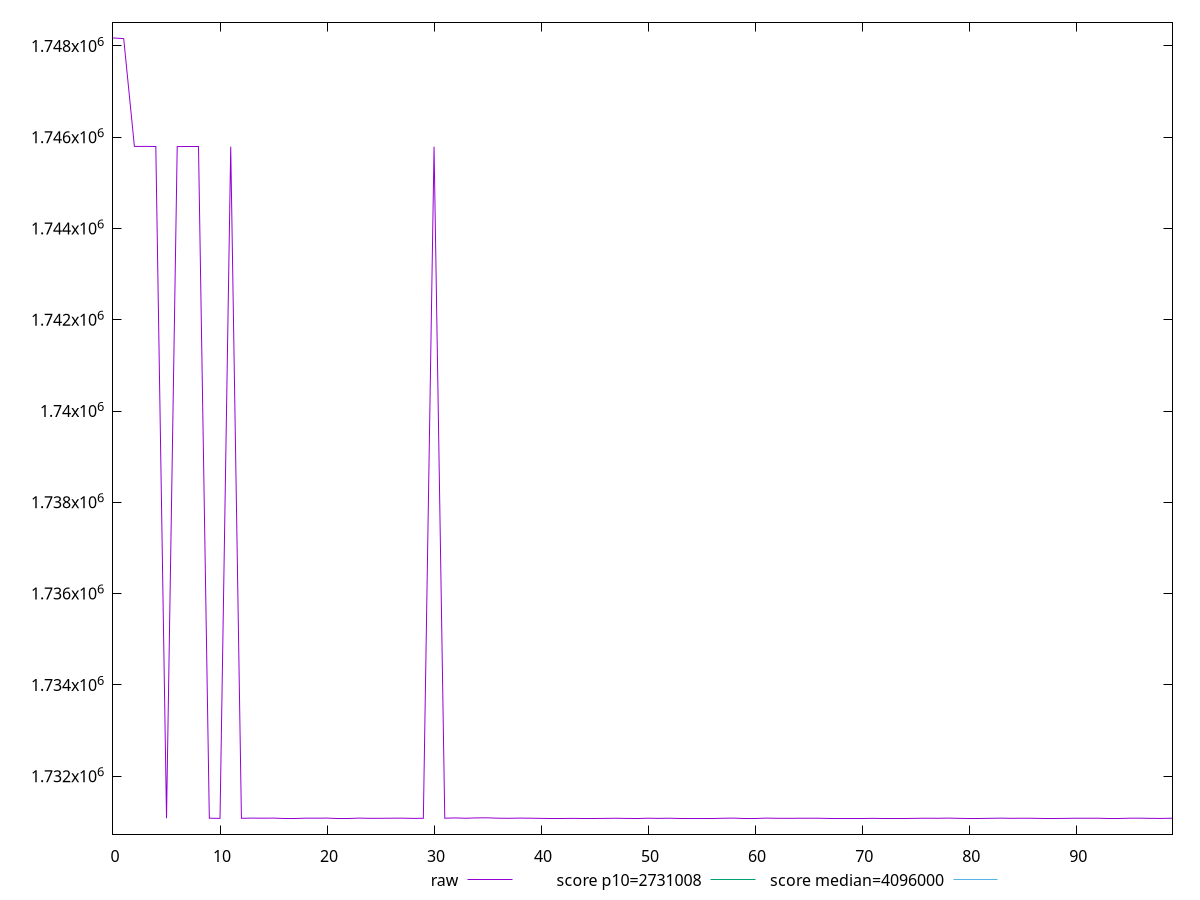 reset

$raw <<EOF
0 1748177
1 1748161
2 1745799
3 1745800
4 1745797
5 1731077
6 1745796
7 1745795
8 1745795
9 1731079
10 1731075
11 1745793
12 1731077
13 1731081
14 1731079
15 1731081
16 1731075
17 1731075
18 1731080
19 1731079
20 1731081
21 1731077
22 1731077
23 1731081
24 1731076
25 1731077
26 1731079
27 1731080
28 1731075
29 1731077
30 1745794
31 1731079
32 1731085
33 1731078
34 1731086
35 1731087
36 1731079
37 1731077
38 1731081
39 1731079
40 1731075
41 1731078
42 1731078
43 1731075
44 1731077
45 1731077
46 1731075
47 1731078
48 1731074
49 1731072
50 1731079
51 1731075
52 1731079
53 1731077
54 1731077
55 1731075
56 1731075
57 1731078
58 1731081
59 1731077
60 1731077
61 1731081
62 1731077
63 1731076
64 1731078
65 1731079
66 1731078
67 1731077
68 1731077
69 1731077
70 1731077
71 1731076
72 1731077
73 1731077
74 1731077
75 1731076
76 1731079
77 1731077
78 1731081
79 1731076
80 1731079
81 1731079
82 1731077
83 1731080
84 1731076
85 1731079
86 1731077
87 1731076
88 1731076
89 1731075
90 1731079
91 1731078
92 1731079
93 1731077
94 1731077
95 1731079
96 1731080
97 1731075
98 1731074
99 1731079
EOF

set key outside below
set xrange [0:99]
set yrange [1730729.9:1748519.1]
set trange [1730729.9:1748519.1]
set terminal svg size 640, 500 enhanced background rgb 'white'
set output "report/report_00029_2021-02-24T13-36-40.390Z/total-byte-weight/samples/astro/raw/values.svg"

plot $raw title "raw" with line, \
     2731008 title "score p10=2731008", \
     4096000 title "score median=4096000"

reset
